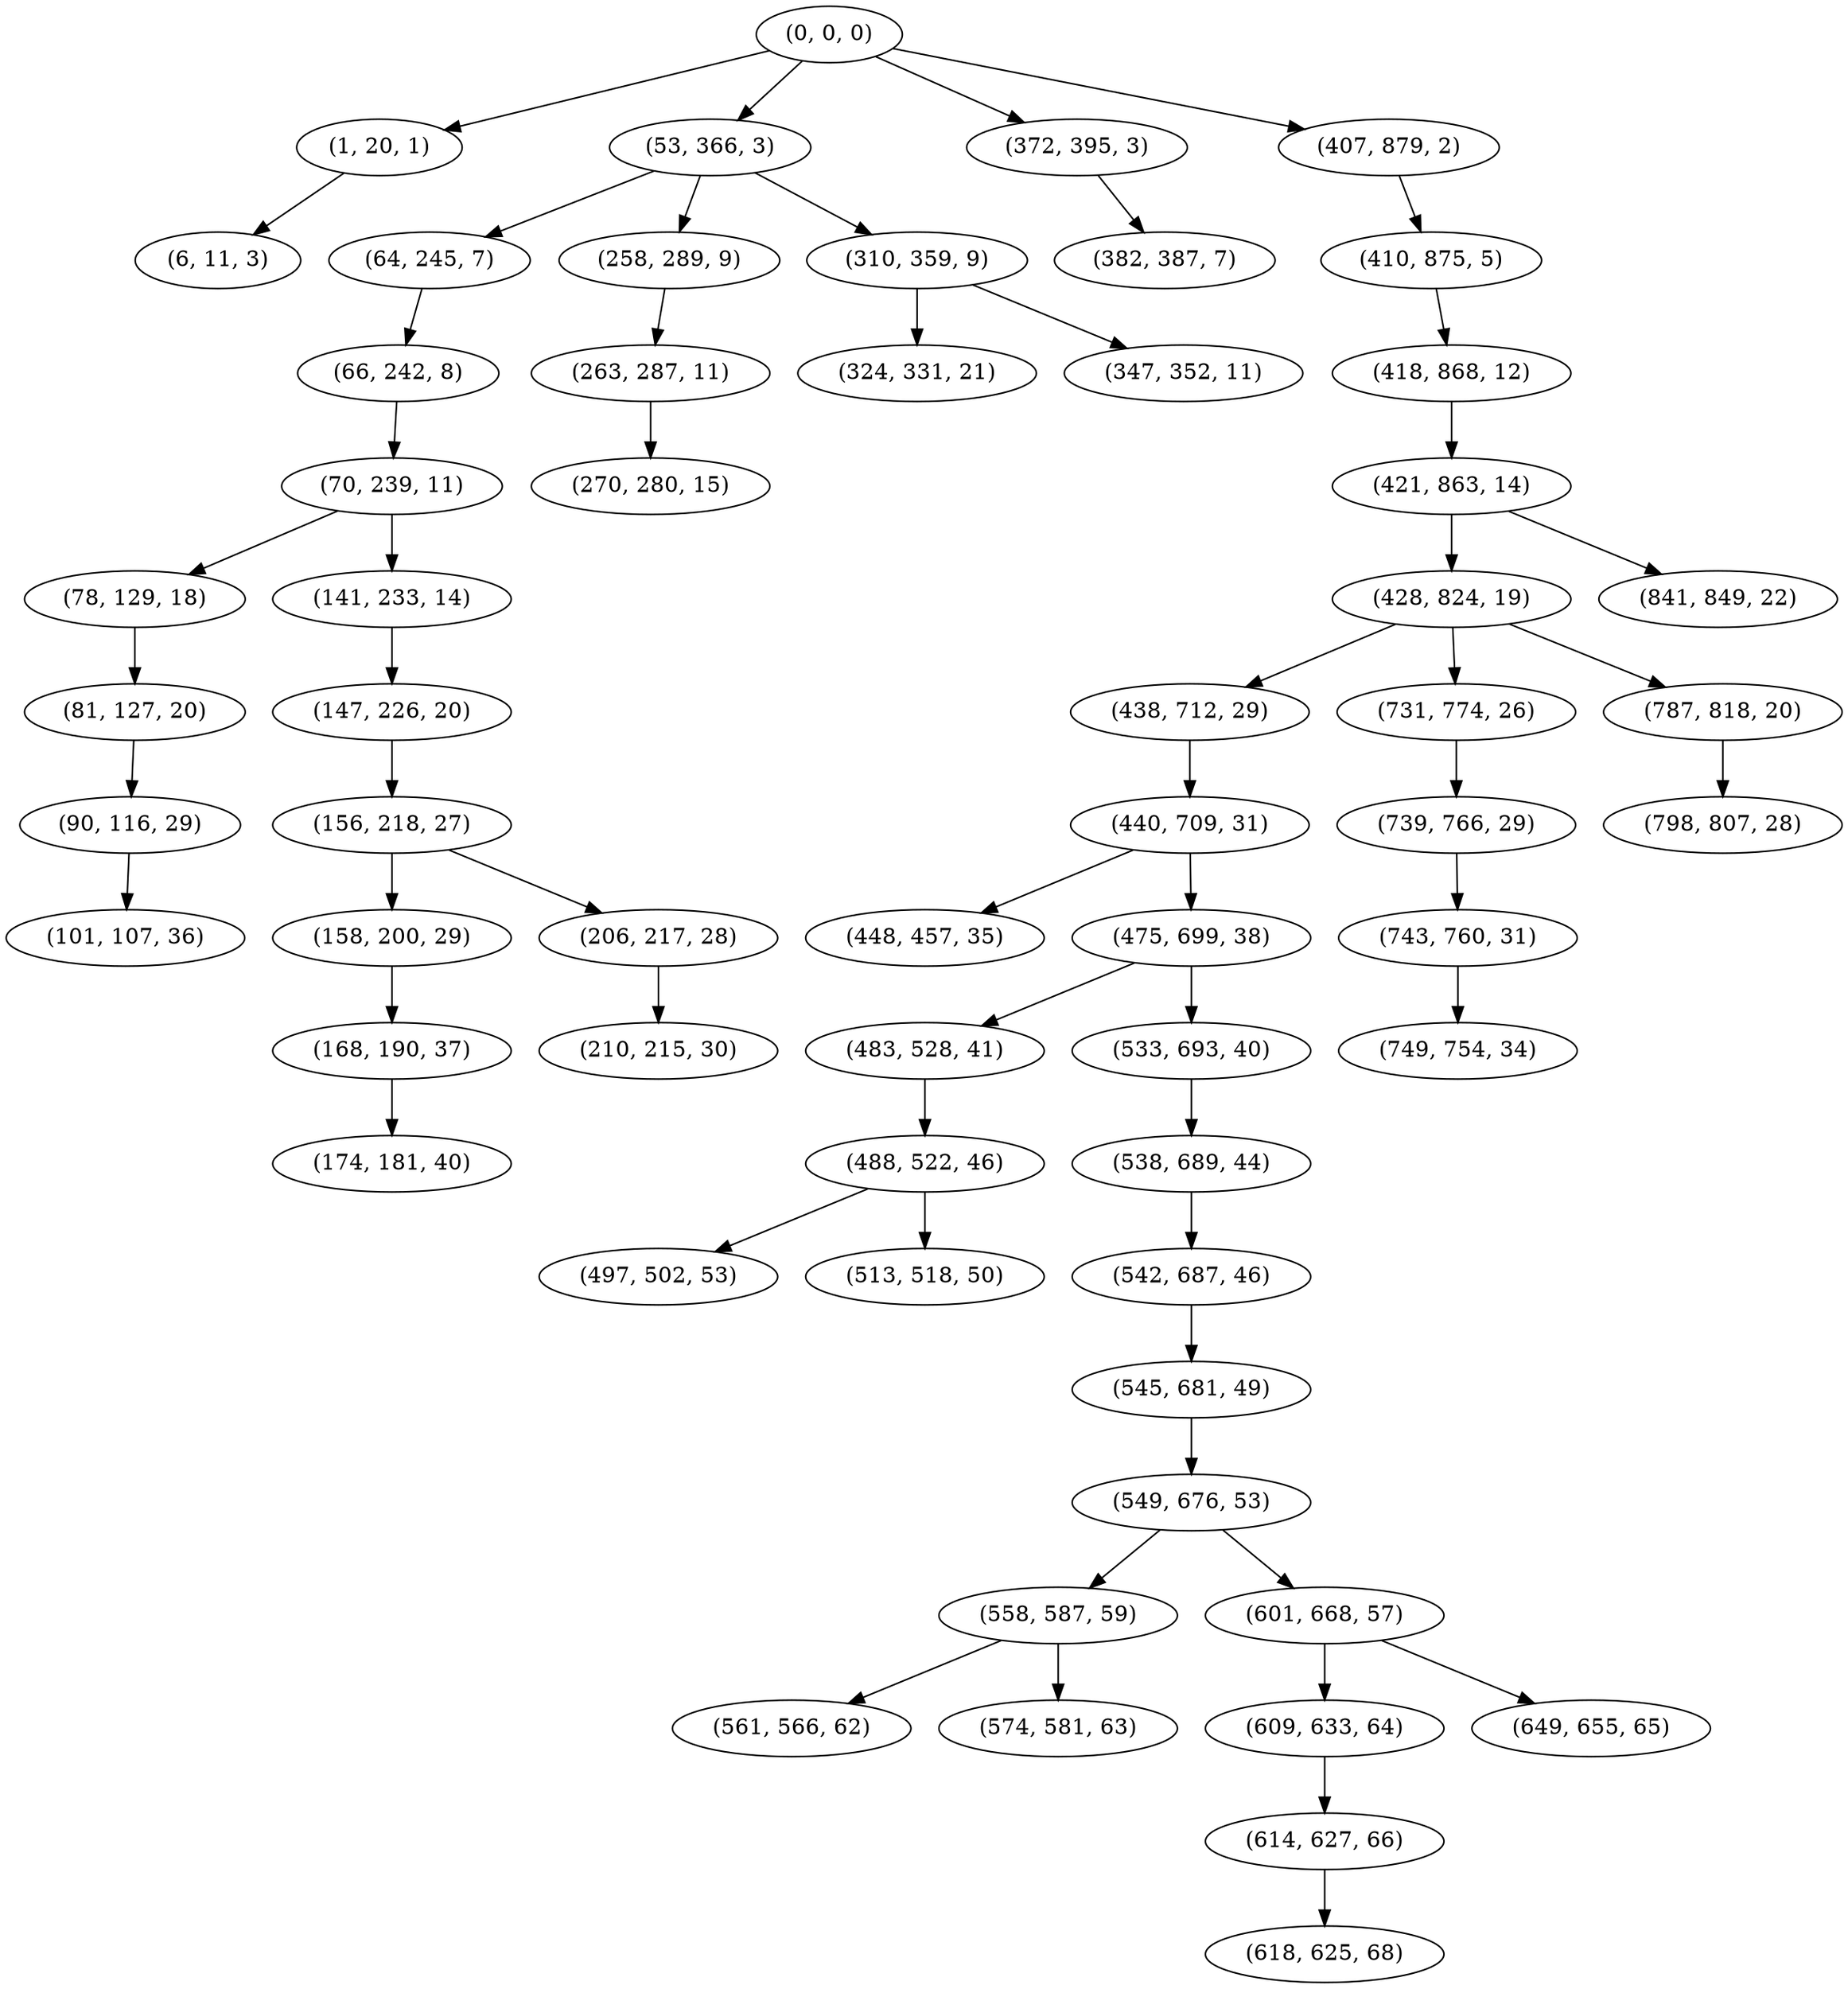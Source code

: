 digraph tree {
    "(0, 0, 0)";
    "(1, 20, 1)";
    "(6, 11, 3)";
    "(53, 366, 3)";
    "(64, 245, 7)";
    "(66, 242, 8)";
    "(70, 239, 11)";
    "(78, 129, 18)";
    "(81, 127, 20)";
    "(90, 116, 29)";
    "(101, 107, 36)";
    "(141, 233, 14)";
    "(147, 226, 20)";
    "(156, 218, 27)";
    "(158, 200, 29)";
    "(168, 190, 37)";
    "(174, 181, 40)";
    "(206, 217, 28)";
    "(210, 215, 30)";
    "(258, 289, 9)";
    "(263, 287, 11)";
    "(270, 280, 15)";
    "(310, 359, 9)";
    "(324, 331, 21)";
    "(347, 352, 11)";
    "(372, 395, 3)";
    "(382, 387, 7)";
    "(407, 879, 2)";
    "(410, 875, 5)";
    "(418, 868, 12)";
    "(421, 863, 14)";
    "(428, 824, 19)";
    "(438, 712, 29)";
    "(440, 709, 31)";
    "(448, 457, 35)";
    "(475, 699, 38)";
    "(483, 528, 41)";
    "(488, 522, 46)";
    "(497, 502, 53)";
    "(513, 518, 50)";
    "(533, 693, 40)";
    "(538, 689, 44)";
    "(542, 687, 46)";
    "(545, 681, 49)";
    "(549, 676, 53)";
    "(558, 587, 59)";
    "(561, 566, 62)";
    "(574, 581, 63)";
    "(601, 668, 57)";
    "(609, 633, 64)";
    "(614, 627, 66)";
    "(618, 625, 68)";
    "(649, 655, 65)";
    "(731, 774, 26)";
    "(739, 766, 29)";
    "(743, 760, 31)";
    "(749, 754, 34)";
    "(787, 818, 20)";
    "(798, 807, 28)";
    "(841, 849, 22)";
    "(0, 0, 0)" -> "(1, 20, 1)";
    "(0, 0, 0)" -> "(53, 366, 3)";
    "(0, 0, 0)" -> "(372, 395, 3)";
    "(0, 0, 0)" -> "(407, 879, 2)";
    "(1, 20, 1)" -> "(6, 11, 3)";
    "(53, 366, 3)" -> "(64, 245, 7)";
    "(53, 366, 3)" -> "(258, 289, 9)";
    "(53, 366, 3)" -> "(310, 359, 9)";
    "(64, 245, 7)" -> "(66, 242, 8)";
    "(66, 242, 8)" -> "(70, 239, 11)";
    "(70, 239, 11)" -> "(78, 129, 18)";
    "(70, 239, 11)" -> "(141, 233, 14)";
    "(78, 129, 18)" -> "(81, 127, 20)";
    "(81, 127, 20)" -> "(90, 116, 29)";
    "(90, 116, 29)" -> "(101, 107, 36)";
    "(141, 233, 14)" -> "(147, 226, 20)";
    "(147, 226, 20)" -> "(156, 218, 27)";
    "(156, 218, 27)" -> "(158, 200, 29)";
    "(156, 218, 27)" -> "(206, 217, 28)";
    "(158, 200, 29)" -> "(168, 190, 37)";
    "(168, 190, 37)" -> "(174, 181, 40)";
    "(206, 217, 28)" -> "(210, 215, 30)";
    "(258, 289, 9)" -> "(263, 287, 11)";
    "(263, 287, 11)" -> "(270, 280, 15)";
    "(310, 359, 9)" -> "(324, 331, 21)";
    "(310, 359, 9)" -> "(347, 352, 11)";
    "(372, 395, 3)" -> "(382, 387, 7)";
    "(407, 879, 2)" -> "(410, 875, 5)";
    "(410, 875, 5)" -> "(418, 868, 12)";
    "(418, 868, 12)" -> "(421, 863, 14)";
    "(421, 863, 14)" -> "(428, 824, 19)";
    "(421, 863, 14)" -> "(841, 849, 22)";
    "(428, 824, 19)" -> "(438, 712, 29)";
    "(428, 824, 19)" -> "(731, 774, 26)";
    "(428, 824, 19)" -> "(787, 818, 20)";
    "(438, 712, 29)" -> "(440, 709, 31)";
    "(440, 709, 31)" -> "(448, 457, 35)";
    "(440, 709, 31)" -> "(475, 699, 38)";
    "(475, 699, 38)" -> "(483, 528, 41)";
    "(475, 699, 38)" -> "(533, 693, 40)";
    "(483, 528, 41)" -> "(488, 522, 46)";
    "(488, 522, 46)" -> "(497, 502, 53)";
    "(488, 522, 46)" -> "(513, 518, 50)";
    "(533, 693, 40)" -> "(538, 689, 44)";
    "(538, 689, 44)" -> "(542, 687, 46)";
    "(542, 687, 46)" -> "(545, 681, 49)";
    "(545, 681, 49)" -> "(549, 676, 53)";
    "(549, 676, 53)" -> "(558, 587, 59)";
    "(549, 676, 53)" -> "(601, 668, 57)";
    "(558, 587, 59)" -> "(561, 566, 62)";
    "(558, 587, 59)" -> "(574, 581, 63)";
    "(601, 668, 57)" -> "(609, 633, 64)";
    "(601, 668, 57)" -> "(649, 655, 65)";
    "(609, 633, 64)" -> "(614, 627, 66)";
    "(614, 627, 66)" -> "(618, 625, 68)";
    "(731, 774, 26)" -> "(739, 766, 29)";
    "(739, 766, 29)" -> "(743, 760, 31)";
    "(743, 760, 31)" -> "(749, 754, 34)";
    "(787, 818, 20)" -> "(798, 807, 28)";
}

